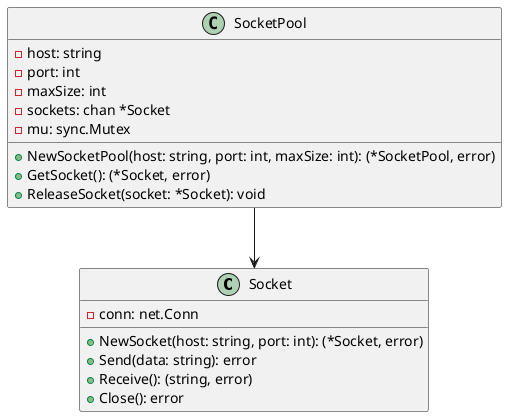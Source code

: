 @startuml
class Socket {
    -conn: net.Conn
    +NewSocket(host: string, port: int): (*Socket, error)
    +Send(data: string): error
    +Receive(): (string, error)
    +Close(): error
}

class SocketPool {
    -host: string
    -port: int
    -maxSize: int
    -sockets: chan *Socket
    -mu: sync.Mutex
    +NewSocketPool(host: string, port: int, maxSize: int): (*SocketPool, error)
    +GetSocket(): (*Socket, error)
    +ReleaseSocket(socket: *Socket): void
}

SocketPool --> Socket
@enduml